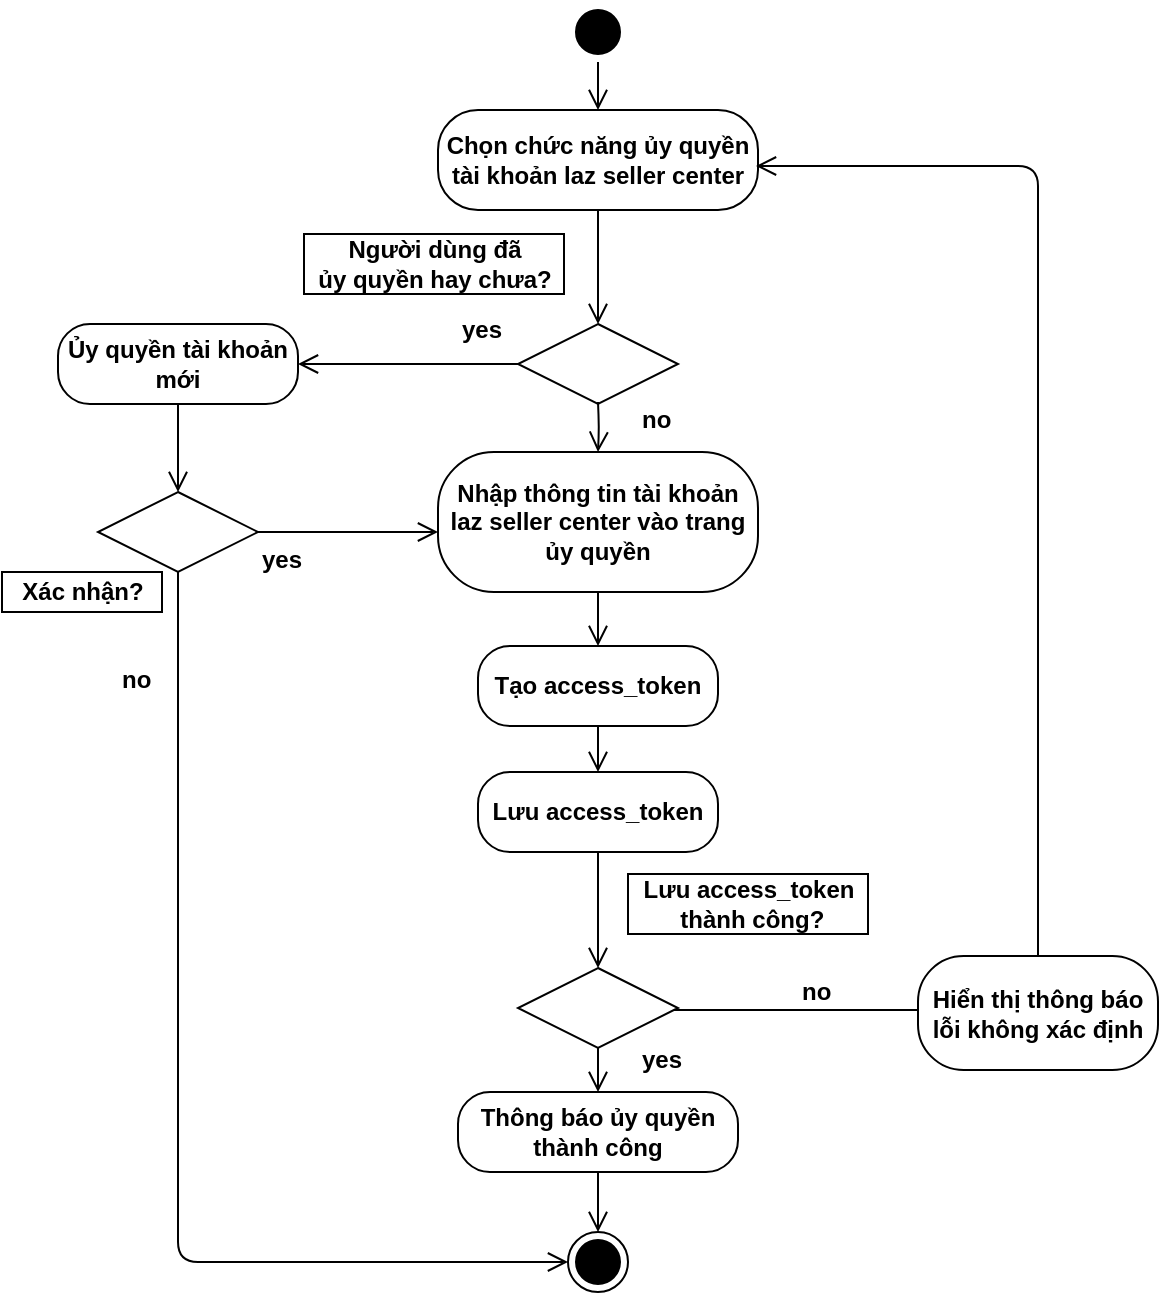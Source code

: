<mxfile version="13.10.0" type="github">
  <diagram id="kAnZozppw7qkSNgmFEGk" name="Page-1">
    <mxGraphModel dx="868" dy="425" grid="1" gridSize="10" guides="1" tooltips="1" connect="1" arrows="1" fold="1" page="1" pageScale="1" pageWidth="850" pageHeight="1100" math="0" shadow="0">
      <root>
        <mxCell id="0" />
        <mxCell id="1" parent="0" />
        <mxCell id="qVr21uVaAAwVFGFWXQhc-1" value="" style="ellipse;html=1;shape=startState;fillColor=#000000;fontSize=12;fontStyle=1;fontFamily=Helvetica;" parent="1" vertex="1">
          <mxGeometry x="425" y="40" width="30" height="30" as="geometry" />
        </mxCell>
        <mxCell id="qVr21uVaAAwVFGFWXQhc-2" value="" style="edgeStyle=orthogonalEdgeStyle;html=1;verticalAlign=bottom;endArrow=open;endSize=8;entryX=0.5;entryY=0;entryDx=0;entryDy=0;fontSize=12;fontStyle=1;fontFamily=Helvetica;" parent="1" source="qVr21uVaAAwVFGFWXQhc-1" target="qVr21uVaAAwVFGFWXQhc-4" edge="1">
          <mxGeometry relative="1" as="geometry">
            <mxPoint x="435" y="170" as="targetPoint" />
          </mxGeometry>
        </mxCell>
        <mxCell id="qVr21uVaAAwVFGFWXQhc-4" value="Chọn chức năng ủy quyền tài khoản laz seller center" style="rounded=1;whiteSpace=wrap;html=1;arcSize=40;fontColor=#000000;fillColor=#FFFFFF;fontSize=12;fontStyle=1;fontFamily=Helvetica;" parent="1" vertex="1">
          <mxGeometry x="360" y="94" width="160" height="50" as="geometry" />
        </mxCell>
        <mxCell id="qVr21uVaAAwVFGFWXQhc-5" value="" style="edgeStyle=orthogonalEdgeStyle;html=1;verticalAlign=bottom;endArrow=open;endSize=8;entryX=0.5;entryY=0;entryDx=0;entryDy=0;fontSize=12;fontStyle=1;fontFamily=Helvetica;" parent="1" source="qVr21uVaAAwVFGFWXQhc-4" target="qVr21uVaAAwVFGFWXQhc-6" edge="1">
          <mxGeometry relative="1" as="geometry">
            <mxPoint x="440" y="250" as="targetPoint" />
          </mxGeometry>
        </mxCell>
        <mxCell id="qVr21uVaAAwVFGFWXQhc-6" value="" style="rhombus;whiteSpace=wrap;html=1;fillColor=#FFFFFF;fontSize=12;fontStyle=1;fontFamily=Helvetica;" parent="1" vertex="1">
          <mxGeometry x="400" y="201" width="80" height="40" as="geometry" />
        </mxCell>
        <mxCell id="qVr21uVaAAwVFGFWXQhc-7" value="no" style="edgeStyle=orthogonalEdgeStyle;html=1;align=left;verticalAlign=bottom;endArrow=open;endSize=8;fontSize=12;fontStyle=1;fontFamily=Helvetica;" parent="1" target="qVr21uVaAAwVFGFWXQhc-18" edge="1">
          <mxGeometry x="0.5" y="20" relative="1" as="geometry">
            <mxPoint x="440" y="320" as="targetPoint" />
            <mxPoint x="440" y="240" as="sourcePoint" />
            <mxPoint as="offset" />
          </mxGeometry>
        </mxCell>
        <mxCell id="qVr21uVaAAwVFGFWXQhc-8" value="yes" style="edgeStyle=orthogonalEdgeStyle;html=1;align=left;verticalAlign=top;endArrow=open;endSize=8;fontSize=12;fontStyle=1;fontFamily=Helvetica;" parent="1" source="qVr21uVaAAwVFGFWXQhc-6" edge="1">
          <mxGeometry x="-0.455" y="-31" relative="1" as="geometry">
            <mxPoint x="290" y="221" as="targetPoint" />
            <Array as="points">
              <mxPoint x="360" y="221" />
              <mxPoint x="360" y="221" />
            </Array>
            <mxPoint as="offset" />
          </mxGeometry>
        </mxCell>
        <mxCell id="qVr21uVaAAwVFGFWXQhc-10" value="Người dùng đã &lt;br style=&quot;font-size: 12px;&quot;&gt;ủy quyền hay chưa?" style="text;html=1;align=center;verticalAlign=middle;resizable=0;points=[];autosize=1;strokeColor=#000000;fontSize=12;fontStyle=1;fontFamily=Helvetica;" parent="1" vertex="1">
          <mxGeometry x="293" y="156" width="130" height="30" as="geometry" />
        </mxCell>
        <mxCell id="qVr21uVaAAwVFGFWXQhc-11" value="Ủy quyền tài khoản mới" style="rounded=1;whiteSpace=wrap;html=1;arcSize=40;fontColor=#000000;fillColor=#FFFFFF;fontSize=12;fontStyle=1;fontFamily=Helvetica;" parent="1" vertex="1">
          <mxGeometry x="170" y="201" width="120" height="40" as="geometry" />
        </mxCell>
        <mxCell id="qVr21uVaAAwVFGFWXQhc-12" value="" style="edgeStyle=orthogonalEdgeStyle;html=1;verticalAlign=bottom;endArrow=open;endSize=8;fontSize=12;fontStyle=1;fontFamily=Helvetica;" parent="1" source="qVr21uVaAAwVFGFWXQhc-11" target="qVr21uVaAAwVFGFWXQhc-13" edge="1">
          <mxGeometry relative="1" as="geometry">
            <mxPoint x="230" y="400" as="targetPoint" />
          </mxGeometry>
        </mxCell>
        <mxCell id="qVr21uVaAAwVFGFWXQhc-13" value="" style="rhombus;whiteSpace=wrap;html=1;fillColor=#FFFFFF;fontSize=12;fontStyle=1;fontFamily=Helvetica;" parent="1" vertex="1">
          <mxGeometry x="190" y="285" width="80" height="40" as="geometry" />
        </mxCell>
        <mxCell id="qVr21uVaAAwVFGFWXQhc-14" value="no" style="edgeStyle=orthogonalEdgeStyle;html=1;align=left;verticalAlign=bottom;endArrow=open;endSize=8;fontSize=12;fontStyle=1;fontFamily=Helvetica;" parent="1" source="qVr21uVaAAwVFGFWXQhc-13" target="qVr21uVaAAwVFGFWXQhc-3" edge="1">
          <mxGeometry x="-0.766" y="-30" relative="1" as="geometry">
            <mxPoint x="80" y="895" as="targetPoint" />
            <Array as="points">
              <mxPoint x="230" y="670" />
            </Array>
            <mxPoint as="offset" />
          </mxGeometry>
        </mxCell>
        <mxCell id="qVr21uVaAAwVFGFWXQhc-15" value="yes" style="edgeStyle=orthogonalEdgeStyle;html=1;align=left;verticalAlign=top;endArrow=open;endSize=8;fontSize=12;fontStyle=1;fontFamily=Helvetica;" parent="1" source="qVr21uVaAAwVFGFWXQhc-13" edge="1">
          <mxGeometry x="-1" relative="1" as="geometry">
            <mxPoint x="360" y="305" as="targetPoint" />
            <Array as="points">
              <mxPoint x="340" y="305" />
            </Array>
          </mxGeometry>
        </mxCell>
        <mxCell id="qVr21uVaAAwVFGFWXQhc-16" value="Xác nhận?" style="text;html=1;align=center;verticalAlign=middle;resizable=0;points=[];autosize=1;strokeColor=#000000;fontSize=12;fontStyle=1;fontFamily=Helvetica;" parent="1" vertex="1">
          <mxGeometry x="142" y="325" width="80" height="20" as="geometry" />
        </mxCell>
        <mxCell id="qVr21uVaAAwVFGFWXQhc-18" value="Nhập thông tin tài khoản laz seller center vào trang ủy quyền" style="rounded=1;whiteSpace=wrap;html=1;arcSize=40;fontColor=#000000;fillColor=#FFFFFF;fontSize=12;fontStyle=1;fontFamily=Helvetica;" parent="1" vertex="1">
          <mxGeometry x="360" y="265" width="160" height="70" as="geometry" />
        </mxCell>
        <mxCell id="qVr21uVaAAwVFGFWXQhc-19" value="" style="edgeStyle=orthogonalEdgeStyle;html=1;verticalAlign=bottom;endArrow=open;endSize=8;entryX=0.5;entryY=0;entryDx=0;entryDy=0;fontSize=12;fontStyle=1;fontFamily=Helvetica;" parent="1" source="qVr21uVaAAwVFGFWXQhc-18" target="qVr21uVaAAwVFGFWXQhc-20" edge="1">
          <mxGeometry relative="1" as="geometry">
            <mxPoint x="440" y="575" as="targetPoint" />
          </mxGeometry>
        </mxCell>
        <mxCell id="qVr21uVaAAwVFGFWXQhc-20" value="Tạo access_token" style="rounded=1;whiteSpace=wrap;html=1;arcSize=40;fontColor=#000000;fillColor=#FFFFFF;fontSize=12;fontStyle=1;fontFamily=Helvetica;" parent="1" vertex="1">
          <mxGeometry x="380" y="362" width="120" height="40" as="geometry" />
        </mxCell>
        <mxCell id="qVr21uVaAAwVFGFWXQhc-21" value="" style="edgeStyle=orthogonalEdgeStyle;html=1;verticalAlign=bottom;endArrow=open;endSize=8;fontSize=12;fontStyle=1;fontFamily=Helvetica;" parent="1" source="qVr21uVaAAwVFGFWXQhc-20" target="qVr21uVaAAwVFGFWXQhc-22" edge="1">
          <mxGeometry relative="1" as="geometry">
            <mxPoint x="440" y="525" as="targetPoint" />
          </mxGeometry>
        </mxCell>
        <mxCell id="qVr21uVaAAwVFGFWXQhc-22" value="Lưu access_token" style="rounded=1;whiteSpace=wrap;html=1;arcSize=40;fontColor=#000000;fillColor=#FFFFFF;fontSize=12;fontStyle=1;fontFamily=Helvetica;" parent="1" vertex="1">
          <mxGeometry x="380" y="425" width="120" height="40" as="geometry" />
        </mxCell>
        <mxCell id="qVr21uVaAAwVFGFWXQhc-23" value="" style="edgeStyle=orthogonalEdgeStyle;html=1;verticalAlign=bottom;endArrow=open;endSize=8;entryX=0.5;entryY=0;entryDx=0;entryDy=0;fontSize=12;fontStyle=1;fontFamily=Helvetica;" parent="1" source="qVr21uVaAAwVFGFWXQhc-22" target="qVr21uVaAAwVFGFWXQhc-24" edge="1">
          <mxGeometry relative="1" as="geometry">
            <mxPoint x="440" y="735" as="targetPoint" />
          </mxGeometry>
        </mxCell>
        <mxCell id="qVr21uVaAAwVFGFWXQhc-24" value="" style="rhombus;whiteSpace=wrap;html=1;fillColor=#FFFFFF;fontSize=12;fontStyle=1;fontFamily=Helvetica;" parent="1" vertex="1">
          <mxGeometry x="400" y="523" width="80" height="40" as="geometry" />
        </mxCell>
        <mxCell id="qVr21uVaAAwVFGFWXQhc-25" value="no" style="edgeStyle=orthogonalEdgeStyle;html=1;align=left;verticalAlign=bottom;endArrow=open;endSize=8;fontSize=12;fontStyle=1;fontFamily=Helvetica;" parent="1" source="qVr21uVaAAwVFGFWXQhc-24" edge="1">
          <mxGeometry x="-0.19" relative="1" as="geometry">
            <mxPoint x="631" y="544" as="targetPoint" />
            <Array as="points">
              <mxPoint x="610" y="544" />
            </Array>
            <mxPoint as="offset" />
          </mxGeometry>
        </mxCell>
        <mxCell id="qVr21uVaAAwVFGFWXQhc-26" value="yes" style="edgeStyle=orthogonalEdgeStyle;html=1;align=left;verticalAlign=top;endArrow=open;endSize=8;fontSize=12;fontStyle=1;fontFamily=Helvetica;" parent="1" source="qVr21uVaAAwVFGFWXQhc-24" target="qVr21uVaAAwVFGFWXQhc-28" edge="1">
          <mxGeometry x="-1" y="22" relative="1" as="geometry">
            <mxPoint x="440" y="664" as="targetPoint" />
            <mxPoint x="-2" y="-8" as="offset" />
          </mxGeometry>
        </mxCell>
        <mxCell id="qVr21uVaAAwVFGFWXQhc-27" value="Lưu access_token&lt;br style=&quot;font-size: 12px;&quot;&gt;&amp;nbsp;thành công?" style="text;html=1;align=center;verticalAlign=middle;resizable=0;points=[];autosize=1;strokeColor=#000000;fontSize=12;fontStyle=1;fontFamily=Helvetica;" parent="1" vertex="1">
          <mxGeometry x="455" y="476" width="120" height="30" as="geometry" />
        </mxCell>
        <mxCell id="qVr21uVaAAwVFGFWXQhc-28" value="Thông báo ủy quyền thành công" style="rounded=1;whiteSpace=wrap;html=1;arcSize=40;fontColor=#000000;fillColor=#FFFFFF;fontSize=12;fontStyle=1;fontFamily=Helvetica;" parent="1" vertex="1">
          <mxGeometry x="370" y="585" width="140" height="40" as="geometry" />
        </mxCell>
        <mxCell id="qVr21uVaAAwVFGFWXQhc-30" value="Hiển thị thông báo lỗi không xác định" style="rounded=1;whiteSpace=wrap;html=1;arcSize=40;fontColor=#000000;fillColor=#FFFFFF;fontSize=12;fontStyle=1;fontFamily=Helvetica;" parent="1" vertex="1">
          <mxGeometry x="600" y="517" width="120" height="57" as="geometry" />
        </mxCell>
        <mxCell id="qVr21uVaAAwVFGFWXQhc-31" value="" style="edgeStyle=orthogonalEdgeStyle;html=1;verticalAlign=bottom;endArrow=open;endSize=8;fontSize=12;exitX=0.5;exitY=0;exitDx=0;exitDy=0;fontStyle=1;fontFamily=Helvetica;" parent="1" source="qVr21uVaAAwVFGFWXQhc-30" edge="1">
          <mxGeometry relative="1" as="geometry">
            <mxPoint x="519" y="122" as="targetPoint" />
            <Array as="points">
              <mxPoint x="660" y="122" />
            </Array>
            <mxPoint x="750" y="480" as="sourcePoint" />
          </mxGeometry>
        </mxCell>
        <mxCell id="qVr21uVaAAwVFGFWXQhc-3" value="" style="ellipse;html=1;shape=endState;fillColor=#000000;fontSize=12;fontStyle=1;fontFamily=Helvetica;" parent="1" vertex="1">
          <mxGeometry x="425" y="655" width="30" height="30" as="geometry" />
        </mxCell>
        <mxCell id="78F_O3shQTEPyuIw71g0-1" value="" style="edgeStyle=orthogonalEdgeStyle;html=1;verticalAlign=bottom;endArrow=open;endSize=8;fontSize=12;fontStyle=1;fontFamily=Helvetica;" edge="1" parent="1" source="qVr21uVaAAwVFGFWXQhc-28" target="qVr21uVaAAwVFGFWXQhc-3">
          <mxGeometry relative="1" as="geometry">
            <mxPoint x="440" y="715" as="targetPoint" />
            <mxPoint x="440" y="625" as="sourcePoint" />
          </mxGeometry>
        </mxCell>
      </root>
    </mxGraphModel>
  </diagram>
</mxfile>
